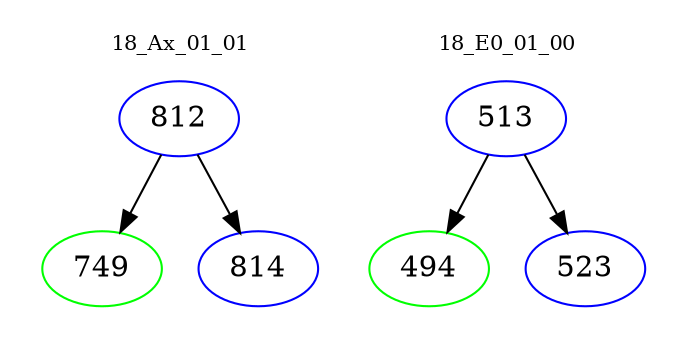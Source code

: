 digraph{
subgraph cluster_0 {
color = white
label = "18_Ax_01_01";
fontsize=10;
T0_812 [label="812", color="blue"]
T0_812 -> T0_749 [color="black"]
T0_749 [label="749", color="green"]
T0_812 -> T0_814 [color="black"]
T0_814 [label="814", color="blue"]
}
subgraph cluster_1 {
color = white
label = "18_E0_01_00";
fontsize=10;
T1_513 [label="513", color="blue"]
T1_513 -> T1_494 [color="black"]
T1_494 [label="494", color="green"]
T1_513 -> T1_523 [color="black"]
T1_523 [label="523", color="blue"]
}
}
